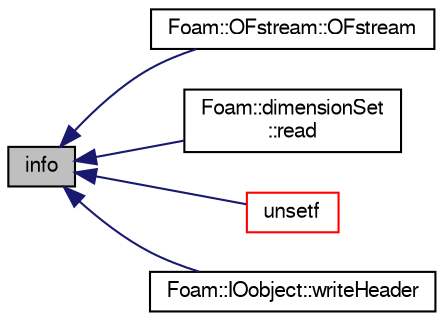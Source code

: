 digraph "info"
{
  bgcolor="transparent";
  edge [fontname="FreeSans",fontsize="10",labelfontname="FreeSans",labelfontsize="10"];
  node [fontname="FreeSans",fontsize="10",shape=record];
  rankdir="LR";
  Node47757 [label="info",height=0.2,width=0.4,color="black", fillcolor="grey75", style="filled", fontcolor="black"];
  Node47757 -> Node47758 [dir="back",color="midnightblue",fontsize="10",style="solid",fontname="FreeSans"];
  Node47758 [label="Foam::OFstream::OFstream",height=0.2,width=0.4,color="black",URL="$a26190.html#a96b00a76820113a7c7ece8af0541d9e2",tooltip="Construct from pathname. "];
  Node47757 -> Node47759 [dir="back",color="midnightblue",fontsize="10",style="solid",fontname="FreeSans"];
  Node47759 [label="Foam::dimensionSet\l::read",height=0.2,width=0.4,color="black",URL="$a26370.html#ab0354f0b66bcd5a9ce0e59711b1f3559",tooltip="Read using provided units. "];
  Node47757 -> Node47760 [dir="back",color="midnightblue",fontsize="10",style="solid",fontname="FreeSans"];
  Node47760 [label="unsetf",height=0.2,width=0.4,color="red",URL="$a26226.html#af57e927a0657752abc0cd5eb73082ff1",tooltip="Unset flags of stream. "];
  Node47757 -> Node47762 [dir="back",color="midnightblue",fontsize="10",style="solid",fontname="FreeSans"];
  Node47762 [label="Foam::IOobject::writeHeader",height=0.2,width=0.4,color="black",URL="$a26142.html#a9ee0b27f25db9fc7ba06426c302f8a45",tooltip="Write header. Allow override of type. "];
}
